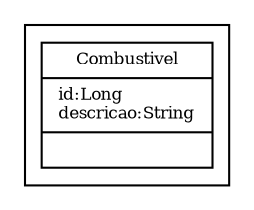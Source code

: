 digraph G{
fontname = "Times-Roman"
fontsize = 8

node [
        fontname = "Times-Roman"
        fontsize = 8
        shape = "record"
]

edge [
        fontname = "Times-Roman"
        fontsize = 8
]

subgraph clusterCOMBUSTIVEIS
{
Combustivel [label = "{Combustivel|id:Long\ldescricao:String\l|\l}"]
}
}
